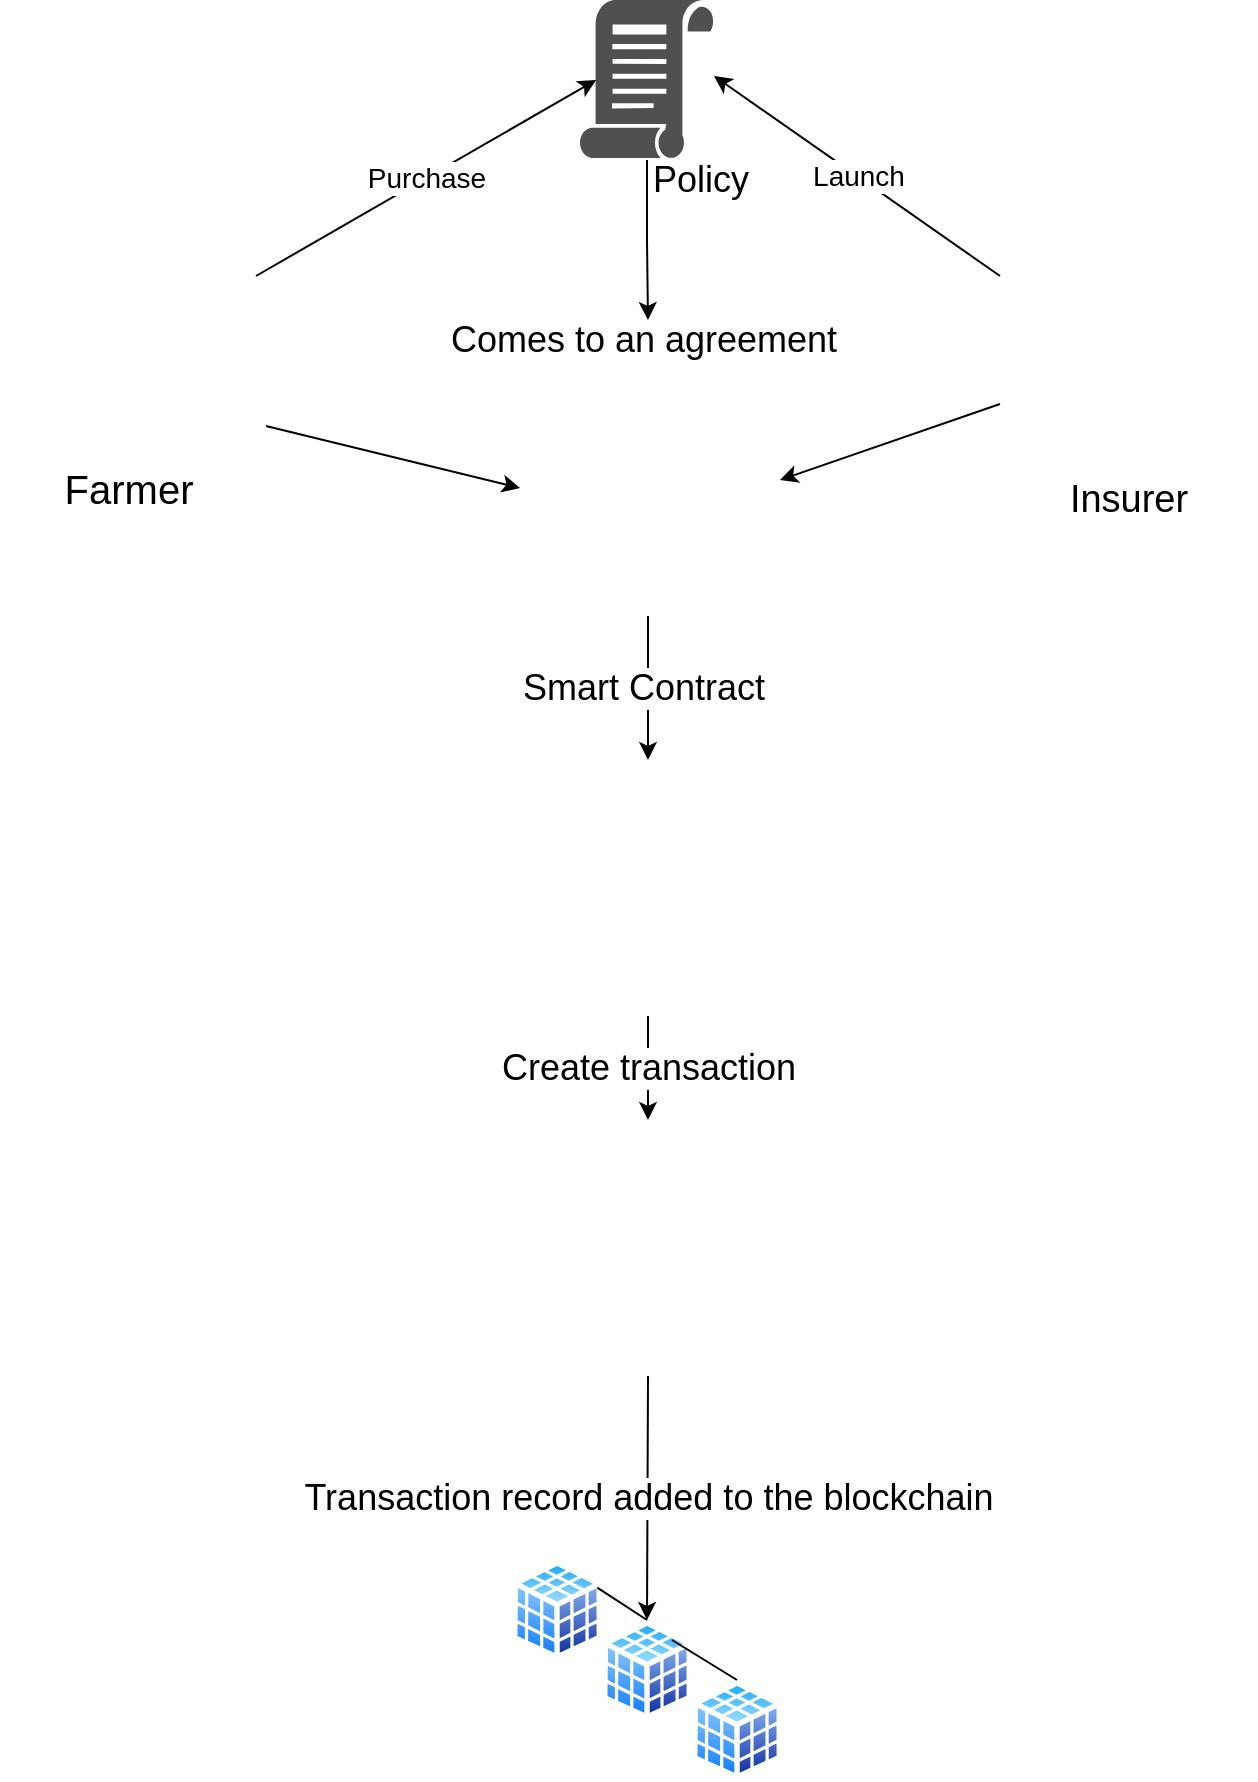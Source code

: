 <mxfile version="14.6.13" type="github" pages="2">
  <diagram id="0dlWrKLZBK4IdB41tswg" name="Page-1">
    <mxGraphModel dx="942" dy="614" grid="1" gridSize="10" guides="1" tooltips="1" connect="1" arrows="1" fold="1" page="1" pageScale="1" pageWidth="827" pageHeight="1169" math="0" shadow="0">
      <root>
        <mxCell id="0" />
        <mxCell id="1" parent="0" />
        <mxCell id="QpBW57TXKbRYsMBEompL-1" value="" style="shape=image;html=1;verticalAlign=top;verticalLabelPosition=bottom;labelBackgroundColor=#ffffff;imageAspect=0;aspect=fixed;image=https://cdn0.iconfinder.com/data/icons/streamline-emoji-1/48/138-man-farmer-2-128.png" parent="1" vertex="1">
          <mxGeometry x="90" y="146" width="128" height="128" as="geometry" />
        </mxCell>
        <mxCell id="QpBW57TXKbRYsMBEompL-2" value="" style="shape=image;html=1;verticalAlign=top;verticalLabelPosition=bottom;labelBackgroundColor=#ffffff;imageAspect=0;aspect=fixed;image=https://cdn1.iconfinder.com/data/icons/bokbokstars-121-classic-stock-icons-1/128/person-man.png" parent="1" vertex="1">
          <mxGeometry x="590" y="146" width="128" height="128" as="geometry" />
        </mxCell>
        <mxCell id="QpBW57TXKbRYsMBEompL-3" value="" style="shape=image;html=1;verticalAlign=top;verticalLabelPosition=bottom;labelBackgroundColor=#ffffff;imageAspect=0;aspect=fixed;image=https://cdn1.iconfinder.com/data/icons/business-and-finance-20/200/vector_65_12-128.png" parent="1" vertex="1">
          <mxGeometry x="350" y="220" width="128" height="128" as="geometry" />
        </mxCell>
        <mxCell id="QpBW57TXKbRYsMBEompL-4" value="" style="shape=image;html=1;verticalAlign=top;verticalLabelPosition=bottom;labelBackgroundColor=#ffffff;imageAspect=0;aspect=fixed;image=https://cdn2.iconfinder.com/data/icons/essential-web-4/50/content-form-contract-article-paper-128.png" parent="1" vertex="1">
          <mxGeometry x="350" y="420" width="128" height="128" as="geometry" />
        </mxCell>
        <mxCell id="QpBW57TXKbRYsMBEompL-5" value="" style="shape=image;html=1;verticalAlign=top;verticalLabelPosition=bottom;labelBackgroundColor=#ffffff;imageAspect=0;aspect=fixed;image=https://cdn2.iconfinder.com/data/icons/ecommerce-tiny-line/64/transaction_ecommerce_shop-128.png" parent="1" vertex="1">
          <mxGeometry x="350" y="600" width="128" height="128" as="geometry" />
        </mxCell>
        <mxCell id="QpBW57TXKbRYsMBEompL-12" value="&lt;font style=&quot;font-size: 20px&quot;&gt;Farmer&lt;/font&gt;" style="text;html=1;align=center;verticalAlign=middle;resizable=0;points=[];autosize=1;" parent="1" vertex="1">
          <mxGeometry x="114" y="274" width="80" height="20" as="geometry" />
        </mxCell>
        <mxCell id="QpBW57TXKbRYsMBEompL-13" value="&lt;font style=&quot;font-size: 19px&quot;&gt;Insurer&lt;/font&gt;" style="text;html=1;align=center;verticalAlign=middle;resizable=0;points=[];autosize=1;" parent="1" vertex="1">
          <mxGeometry x="619" y="280" width="70" height="20" as="geometry" />
        </mxCell>
        <mxCell id="QpBW57TXKbRYsMBEompL-14" value="&lt;font style=&quot;font-size: 18px&quot;&gt;Comes to an agreement&amp;nbsp;&lt;/font&gt;" style="text;html=1;align=center;verticalAlign=middle;resizable=0;points=[];autosize=1;" parent="1" vertex="1">
          <mxGeometry x="309" y="200" width="210" height="20" as="geometry" />
        </mxCell>
        <mxCell id="QpBW57TXKbRYsMBEompL-15" value="" style="endArrow=classic;html=1;exitX=0.5;exitY=1;exitDx=0;exitDy=0;" parent="1" source="QpBW57TXKbRYsMBEompL-3" target="QpBW57TXKbRYsMBEompL-4" edge="1">
          <mxGeometry relative="1" as="geometry">
            <mxPoint x="290" y="290" as="sourcePoint" />
            <mxPoint x="390" y="290" as="targetPoint" />
          </mxGeometry>
        </mxCell>
        <mxCell id="QpBW57TXKbRYsMBEompL-16" value="&lt;font style=&quot;font-size: 18px&quot;&gt;Smart Contract&amp;nbsp;&lt;/font&gt;" style="edgeLabel;resizable=0;html=1;align=center;verticalAlign=middle;" parent="QpBW57TXKbRYsMBEompL-15" connectable="0" vertex="1">
          <mxGeometry relative="1" as="geometry" />
        </mxCell>
        <mxCell id="QpBW57TXKbRYsMBEompL-17" value="" style="group" parent="1" vertex="1" connectable="0">
          <mxGeometry x="346" y="820" width="135" height="110" as="geometry" />
        </mxCell>
        <mxCell id="QpBW57TXKbRYsMBEompL-7" value="" style="aspect=fixed;perimeter=ellipsePerimeter;html=1;align=center;shadow=0;dashed=0;spacingTop=3;image;image=img/lib/active_directory/database_cube.svg;" parent="QpBW57TXKbRYsMBEompL-17" vertex="1">
          <mxGeometry width="45" height="50" as="geometry" />
        </mxCell>
        <mxCell id="QpBW57TXKbRYsMBEompL-8" value="" style="aspect=fixed;perimeter=ellipsePerimeter;html=1;align=center;shadow=0;dashed=0;spacingTop=3;image;image=img/lib/active_directory/database_cube.svg;" parent="QpBW57TXKbRYsMBEompL-17" vertex="1">
          <mxGeometry x="45" y="30" width="45" height="50" as="geometry" />
        </mxCell>
        <mxCell id="QpBW57TXKbRYsMBEompL-9" value="" style="aspect=fixed;perimeter=ellipsePerimeter;html=1;align=center;shadow=0;dashed=0;spacingTop=3;image;image=img/lib/active_directory/database_cube.svg;" parent="QpBW57TXKbRYsMBEompL-17" vertex="1">
          <mxGeometry x="90" y="60" width="45" height="50" as="geometry" />
        </mxCell>
        <mxCell id="QpBW57TXKbRYsMBEompL-10" value="" style="endArrow=none;html=1;entryX=0.5;entryY=0;entryDx=0;entryDy=0;exitX=1;exitY=0.25;exitDx=0;exitDy=0;" parent="QpBW57TXKbRYsMBEompL-17" source="QpBW57TXKbRYsMBEompL-7" target="QpBW57TXKbRYsMBEompL-8" edge="1">
          <mxGeometry width="50" height="50" relative="1" as="geometry">
            <mxPoint x="10" y="-90" as="sourcePoint" />
            <mxPoint x="60" y="-140" as="targetPoint" />
          </mxGeometry>
        </mxCell>
        <mxCell id="QpBW57TXKbRYsMBEompL-11" value="" style="endArrow=none;html=1;exitX=0.5;exitY=0;exitDx=0;exitDy=0;" parent="QpBW57TXKbRYsMBEompL-17" source="QpBW57TXKbRYsMBEompL-9" edge="1">
          <mxGeometry width="50" height="50" relative="1" as="geometry">
            <mxPoint x="90" y="40" as="sourcePoint" />
            <mxPoint x="80" y="40" as="targetPoint" />
          </mxGeometry>
        </mxCell>
        <mxCell id="QpBW57TXKbRYsMBEompL-18" value="" style="endArrow=classic;html=1;exitX=0.5;exitY=1;exitDx=0;exitDy=0;entryX=0.5;entryY=0;entryDx=0;entryDy=0;" parent="1" source="QpBW57TXKbRYsMBEompL-4" target="QpBW57TXKbRYsMBEompL-5" edge="1">
          <mxGeometry relative="1" as="geometry">
            <mxPoint x="290" y="630" as="sourcePoint" />
            <mxPoint x="390" y="630" as="targetPoint" />
          </mxGeometry>
        </mxCell>
        <mxCell id="QpBW57TXKbRYsMBEompL-19" value="&lt;font style=&quot;font-size: 18px&quot;&gt;Create transaction&lt;/font&gt;" style="edgeLabel;resizable=0;html=1;align=center;verticalAlign=middle;" parent="QpBW57TXKbRYsMBEompL-18" connectable="0" vertex="1">
          <mxGeometry relative="1" as="geometry" />
        </mxCell>
        <mxCell id="QpBW57TXKbRYsMBEompL-22" value="" style="endArrow=classic;html=1;exitX=0.5;exitY=1;exitDx=0;exitDy=0;entryX=0.5;entryY=0;entryDx=0;entryDy=0;" parent="1" source="QpBW57TXKbRYsMBEompL-5" target="QpBW57TXKbRYsMBEompL-8" edge="1">
          <mxGeometry relative="1" as="geometry">
            <mxPoint x="390" y="930" as="sourcePoint" />
            <mxPoint x="490" y="930" as="targetPoint" />
          </mxGeometry>
        </mxCell>
        <mxCell id="QpBW57TXKbRYsMBEompL-23" value="&lt;span style=&quot;font-size: 18px&quot;&gt;Transaction record added to the blockchain&lt;/span&gt;" style="edgeLabel;resizable=0;html=1;align=center;verticalAlign=middle;" parent="QpBW57TXKbRYsMBEompL-22" connectable="0" vertex="1">
          <mxGeometry relative="1" as="geometry" />
        </mxCell>
        <mxCell id="F-87QJIrLYqHyFYULLW--8" value="" style="edgeStyle=orthogonalEdgeStyle;rounded=0;orthogonalLoop=1;jettySize=auto;html=1;" parent="1" source="F-87QJIrLYqHyFYULLW--3" target="QpBW57TXKbRYsMBEompL-14" edge="1">
          <mxGeometry relative="1" as="geometry" />
        </mxCell>
        <mxCell id="F-87QJIrLYqHyFYULLW--3" value="" style="pointerEvents=1;shadow=0;dashed=0;html=1;strokeColor=none;labelPosition=center;verticalLabelPosition=bottom;verticalAlign=top;align=center;fillColor=#505050;shape=mxgraph.mscae.intune.policy" parent="1" vertex="1">
          <mxGeometry x="380" y="40" width="67" height="80" as="geometry" />
        </mxCell>
        <mxCell id="F-87QJIrLYqHyFYULLW--4" value="" style="endArrow=classic;html=1;entryX=0.12;entryY=0.5;entryDx=0;entryDy=0;entryPerimeter=0;exitX=1;exitY=0.25;exitDx=0;exitDy=0;" parent="1" source="QpBW57TXKbRYsMBEompL-1" target="F-87QJIrLYqHyFYULLW--3" edge="1">
          <mxGeometry relative="1" as="geometry">
            <mxPoint x="220" y="146" as="sourcePoint" />
            <mxPoint x="460" y="300" as="targetPoint" />
          </mxGeometry>
        </mxCell>
        <mxCell id="F-87QJIrLYqHyFYULLW--5" value="&lt;font style=&quot;font-size: 14px&quot;&gt;Purchase&lt;/font&gt;" style="edgeLabel;resizable=0;html=1;align=center;verticalAlign=middle;" parent="F-87QJIrLYqHyFYULLW--4" connectable="0" vertex="1">
          <mxGeometry relative="1" as="geometry" />
        </mxCell>
        <mxCell id="F-87QJIrLYqHyFYULLW--6" value="" style="endArrow=classic;html=1;exitX=0;exitY=0.25;exitDx=0;exitDy=0;entryX=1;entryY=0.475;entryDx=0;entryDy=0;entryPerimeter=0;" parent="1" source="QpBW57TXKbRYsMBEompL-2" target="F-87QJIrLYqHyFYULLW--3" edge="1">
          <mxGeometry relative="1" as="geometry">
            <mxPoint x="360" y="300" as="sourcePoint" />
            <mxPoint x="460" y="300" as="targetPoint" />
          </mxGeometry>
        </mxCell>
        <mxCell id="F-87QJIrLYqHyFYULLW--7" value="&lt;span style=&quot;font-size: 14px&quot;&gt;Launch&lt;/span&gt;" style="edgeLabel;resizable=0;html=1;align=center;verticalAlign=middle;" parent="F-87QJIrLYqHyFYULLW--6" connectable="0" vertex="1">
          <mxGeometry relative="1" as="geometry" />
        </mxCell>
        <mxCell id="F-87QJIrLYqHyFYULLW--9" value="" style="endArrow=classic;html=1;exitX=1.039;exitY=0.836;exitDx=0;exitDy=0;exitPerimeter=0;entryX=0;entryY=0.5;entryDx=0;entryDy=0;" parent="1" source="QpBW57TXKbRYsMBEompL-1" target="QpBW57TXKbRYsMBEompL-3" edge="1">
          <mxGeometry width="50" height="50" relative="1" as="geometry">
            <mxPoint x="390" y="320" as="sourcePoint" />
            <mxPoint x="440" y="270" as="targetPoint" />
          </mxGeometry>
        </mxCell>
        <mxCell id="F-87QJIrLYqHyFYULLW--10" value="" style="endArrow=classic;html=1;exitX=0;exitY=0.75;exitDx=0;exitDy=0;" parent="1" source="QpBW57TXKbRYsMBEompL-2" edge="1">
          <mxGeometry width="50" height="50" relative="1" as="geometry">
            <mxPoint x="390" y="320" as="sourcePoint" />
            <mxPoint x="480" y="280" as="targetPoint" />
          </mxGeometry>
        </mxCell>
        <mxCell id="F-87QJIrLYqHyFYULLW--11" value="&lt;font style=&quot;font-size: 18px&quot;&gt;Policy&lt;/font&gt;" style="text;html=1;align=center;verticalAlign=middle;resizable=0;points=[];autosize=1;" parent="1" vertex="1">
          <mxGeometry x="410" y="120" width="60" height="20" as="geometry" />
        </mxCell>
      </root>
    </mxGraphModel>
  </diagram>
  <diagram id="s-NmrMCc7oeA-dwHRdtx" name="Page-2">
    <mxGraphModel dx="942" dy="614" grid="1" gridSize="10" guides="1" tooltips="1" connect="1" arrows="1" fold="1" page="1" pageScale="1" pageWidth="827" pageHeight="1169" math="0" shadow="0">
      <root>
        <mxCell id="f6SLV1mwWDFFY3GgYzQP-0" />
        <mxCell id="f6SLV1mwWDFFY3GgYzQP-1" parent="f6SLV1mwWDFFY3GgYzQP-0" />
        <mxCell id="f6SLV1mwWDFFY3GgYzQP-2" value="" style="shape=image;html=1;verticalAlign=top;verticalLabelPosition=bottom;labelBackgroundColor=#ffffff;imageAspect=0;aspect=fixed;image=https://cdn1.iconfinder.com/data/icons/aging-society-fill-enhance-elderly/512/Elder_man_working_employee-128.png" vertex="1" parent="f6SLV1mwWDFFY3GgYzQP-1">
          <mxGeometry x="160" y="400" width="128" height="128" as="geometry" />
        </mxCell>
        <mxCell id="f6SLV1mwWDFFY3GgYzQP-3" value="" style="image;html=1;image=img/lib/clip_art/people/Farmer_Man_Black_128x128.png" vertex="1" parent="f6SLV1mwWDFFY3GgYzQP-1">
          <mxGeometry x="370" y="490" width="80" height="80" as="geometry" />
        </mxCell>
        <mxCell id="f6SLV1mwWDFFY3GgYzQP-4" value="" style="image;html=1;image=img/lib/clip_art/people/Farmer_Man_Black_128x128.png" vertex="1" parent="f6SLV1mwWDFFY3GgYzQP-1">
          <mxGeometry x="370" y="670" width="80" height="80" as="geometry" />
        </mxCell>
        <mxCell id="f6SLV1mwWDFFY3GgYzQP-5" value="" style="shape=image;html=1;verticalAlign=top;verticalLabelPosition=bottom;labelBackgroundColor=#ffffff;imageAspect=0;aspect=fixed;image=https://cdn2.iconfinder.com/data/icons/building-219/66/43-128.png" vertex="1" parent="f6SLV1mwWDFFY3GgYzQP-1">
          <mxGeometry x="60" y="630" width="128" height="128" as="geometry" />
        </mxCell>
        <mxCell id="f6SLV1mwWDFFY3GgYzQP-30" value="" style="edgeStyle=orthogonalEdgeStyle;rounded=0;orthogonalLoop=1;jettySize=auto;html=1;" edge="1" parent="f6SLV1mwWDFFY3GgYzQP-1" source="f6SLV1mwWDFFY3GgYzQP-6" target="f6SLV1mwWDFFY3GgYzQP-7">
          <mxGeometry relative="1" as="geometry">
            <mxPoint x="450" y="915.9" as="targetPoint" />
          </mxGeometry>
        </mxCell>
        <mxCell id="f6SLV1mwWDFFY3GgYzQP-6" value="" style="outlineConnect=0;fontColor=#232F3E;gradientColor=none;fillColor=#D05C17;strokeColor=none;dashed=0;verticalLabelPosition=bottom;verticalAlign=top;align=center;html=1;fontSize=12;fontStyle=0;aspect=fixed;shape=mxgraph.aws4.blockchain_resource;" vertex="1" parent="f6SLV1mwWDFFY3GgYzQP-1">
          <mxGeometry x="120" y="890" width="175.65" height="51.8" as="geometry" />
        </mxCell>
        <mxCell id="f6SLV1mwWDFFY3GgYzQP-7" value="" style="shape=image;html=1;verticalAlign=top;verticalLabelPosition=bottom;labelBackgroundColor=#ffffff;imageAspect=0;aspect=fixed;image=https://cdn2.iconfinder.com/data/icons/mobile-smart-phone/64/mobile_bill_contract_receipt_cost_service_document-128.png" vertex="1" parent="f6SLV1mwWDFFY3GgYzQP-1">
          <mxGeometry x="460" y="813.8" width="128" height="128" as="geometry" />
        </mxCell>
        <mxCell id="f6SLV1mwWDFFY3GgYzQP-8" value="" style="points=[[0,0,0],[0.25,0,0],[0.5,0,0],[0.75,0,0],[1,0,0],[0,1,0],[0.25,1,0],[0.5,1,0],[0.75,1,0],[1,1,0],[0,0.25,0],[0,0.5,0],[0,0.75,0],[1,0.25,0],[1,0.5,0],[1,0.75,0]];outlineConnect=0;fontColor=#232F3E;gradientColor=#4AB29A;gradientDirection=north;fillColor=#116D5B;strokeColor=#ffffff;dashed=0;verticalLabelPosition=bottom;verticalAlign=top;align=center;html=1;fontSize=12;fontStyle=0;aspect=fixed;shape=mxgraph.aws4.resourceIcon;resIcon=mxgraph.aws4.machine_learning;" vertex="1" parent="f6SLV1mwWDFFY3GgYzQP-1">
          <mxGeometry x="342" y="980" width="78" height="78" as="geometry" />
        </mxCell>
        <mxCell id="f6SLV1mwWDFFY3GgYzQP-9" value="" style="whiteSpace=wrap;html=1;shape=mxgraph.basic.cloud_callout;direction=east;" vertex="1" parent="f6SLV1mwWDFFY3GgYzQP-1">
          <mxGeometry x="260" y="330" width="160" height="120" as="geometry" />
        </mxCell>
        <mxCell id="f6SLV1mwWDFFY3GgYzQP-10" value="Let&#39;s do a contract. This will benefit farming and increase your income" style="text;html=1;strokeColor=none;fillColor=none;align=center;verticalAlign=middle;whiteSpace=wrap;rounded=0;" vertex="1" parent="f6SLV1mwWDFFY3GgYzQP-1">
          <mxGeometry x="292.5" y="360" width="97.5" height="30" as="geometry" />
        </mxCell>
        <mxCell id="f6SLV1mwWDFFY3GgYzQP-11" value="" style="whiteSpace=wrap;html=1;shape=mxgraph.basic.cloud_callout" vertex="1" parent="f6SLV1mwWDFFY3GgYzQP-1">
          <mxGeometry x="450" y="350" width="210" height="170" as="geometry" />
        </mxCell>
        <mxCell id="f6SLV1mwWDFFY3GgYzQP-12" value="Mine and other farmer&#39;s past experience with contract farming has not been good. Buyer do things to their advantage while we bear all risk." style="text;html=1;strokeColor=none;fillColor=none;align=center;verticalAlign=middle;whiteSpace=wrap;rounded=0;" vertex="1" parent="f6SLV1mwWDFFY3GgYzQP-1">
          <mxGeometry x="480" y="380" width="140" height="70" as="geometry" />
        </mxCell>
        <mxCell id="f6SLV1mwWDFFY3GgYzQP-13" value="Buyer" style="text;html=1;strokeColor=none;fillColor=none;align=center;verticalAlign=middle;whiteSpace=wrap;rounded=0;" vertex="1" parent="f6SLV1mwWDFFY3GgYzQP-1">
          <mxGeometry x="204" y="528" width="40" height="20" as="geometry" />
        </mxCell>
        <mxCell id="f6SLV1mwWDFFY3GgYzQP-14" value="Farmer" style="text;html=1;strokeColor=none;fillColor=none;align=center;verticalAlign=middle;whiteSpace=wrap;rounded=0;" vertex="1" parent="f6SLV1mwWDFFY3GgYzQP-1">
          <mxGeometry x="390" y="570" width="40" height="20" as="geometry" />
        </mxCell>
        <mxCell id="f6SLV1mwWDFFY3GgYzQP-15" value="Farmer" style="text;html=1;strokeColor=none;fillColor=none;align=center;verticalAlign=middle;whiteSpace=wrap;rounded=0;" vertex="1" parent="f6SLV1mwWDFFY3GgYzQP-1">
          <mxGeometry x="390" y="750" width="40" height="20" as="geometry" />
        </mxCell>
        <mxCell id="f6SLV1mwWDFFY3GgYzQP-16" value="Insurance company" style="text;html=1;strokeColor=none;fillColor=none;align=center;verticalAlign=middle;whiteSpace=wrap;rounded=0;" vertex="1" parent="f6SLV1mwWDFFY3GgYzQP-1">
          <mxGeometry x="69" y="760" width="110" height="20" as="geometry" />
        </mxCell>
        <mxCell id="f6SLV1mwWDFFY3GgYzQP-17" value="" style="whiteSpace=wrap;html=1;shape=mxgraph.basic.cloud_callout;direction=east;" vertex="1" parent="f6SLV1mwWDFFY3GgYzQP-1">
          <mxGeometry x="179" y="590" width="191" height="120" as="geometry" />
        </mxCell>
        <mxCell id="f6SLV1mwWDFFY3GgYzQP-18" value="Insurance could save you from unforeseen losses. Why don&#39;t you buy an insurance policy?" style="text;html=1;strokeColor=none;fillColor=none;align=center;verticalAlign=middle;whiteSpace=wrap;rounded=0;" vertex="1" parent="f6SLV1mwWDFFY3GgYzQP-1">
          <mxGeometry x="210" y="620" width="130" height="40" as="geometry" />
        </mxCell>
        <mxCell id="f6SLV1mwWDFFY3GgYzQP-21" value="" style="whiteSpace=wrap;html=1;shape=mxgraph.basic.cloud_callout" vertex="1" parent="f6SLV1mwWDFFY3GgYzQP-1">
          <mxGeometry x="430" y="600" width="220" height="90" as="geometry" />
        </mxCell>
        <mxCell id="f6SLV1mwWDFFY3GgYzQP-22" value="Insurances could help me. However, I am sceptic of Insurances." style="text;html=1;strokeColor=none;fillColor=none;align=center;verticalAlign=middle;whiteSpace=wrap;rounded=0;" vertex="1" parent="f6SLV1mwWDFFY3GgYzQP-1">
          <mxGeometry x="440" y="630" width="190" height="10" as="geometry" />
        </mxCell>
        <mxCell id="f6SLV1mwWDFFY3GgYzQP-25" value="Blockchain" style="text;html=1;strokeColor=none;fillColor=none;align=center;verticalAlign=middle;whiteSpace=wrap;rounded=0;" vertex="1" parent="f6SLV1mwWDFFY3GgYzQP-1">
          <mxGeometry x="150" y="950" width="120" height="20" as="geometry" />
        </mxCell>
        <mxCell id="f6SLV1mwWDFFY3GgYzQP-26" value="" style="whiteSpace=wrap;html=1;shape=mxgraph.basic.cloud_callout" vertex="1" parent="f6SLV1mwWDFFY3GgYzQP-1">
          <mxGeometry x="170" y="800" width="120" height="80" as="geometry" />
        </mxCell>
        <mxCell id="f6SLV1mwWDFFY3GgYzQP-27" value="I can solve the problem" style="text;html=1;strokeColor=none;fillColor=none;align=center;verticalAlign=middle;whiteSpace=wrap;rounded=0;" vertex="1" parent="f6SLV1mwWDFFY3GgYzQP-1">
          <mxGeometry x="190" y="820" width="70" height="20" as="geometry" />
        </mxCell>
        <mxCell id="f6SLV1mwWDFFY3GgYzQP-28" value="Smart contract" style="text;html=1;strokeColor=none;fillColor=none;align=center;verticalAlign=middle;whiteSpace=wrap;rounded=0;" vertex="1" parent="f6SLV1mwWDFFY3GgYzQP-1">
          <mxGeometry x="470" y="950" width="100" height="20" as="geometry" />
        </mxCell>
        <mxCell id="f6SLV1mwWDFFY3GgYzQP-31" value="Machine Learning" style="text;html=1;strokeColor=none;fillColor=none;align=center;verticalAlign=middle;whiteSpace=wrap;rounded=0;" vertex="1" parent="f6SLV1mwWDFFY3GgYzQP-1">
          <mxGeometry x="316" y="1070" width="130" height="20" as="geometry" />
        </mxCell>
        <mxCell id="f6SLV1mwWDFFY3GgYzQP-32" value="" style="whiteSpace=wrap;html=1;shape=mxgraph.basic.cloud_callout" vertex="1" parent="f6SLV1mwWDFFY3GgYzQP-1">
          <mxGeometry x="430" y="990" width="200" height="100" as="geometry" />
        </mxCell>
        <mxCell id="f6SLV1mwWDFFY3GgYzQP-33" value="I can provide inputs and help predicting crop yield and selecting crop" style="text;html=1;strokeColor=none;fillColor=none;align=center;verticalAlign=middle;whiteSpace=wrap;rounded=0;" vertex="1" parent="f6SLV1mwWDFFY3GgYzQP-1">
          <mxGeometry x="465" y="1020" width="130" height="20" as="geometry" />
        </mxCell>
      </root>
    </mxGraphModel>
  </diagram>
</mxfile>
